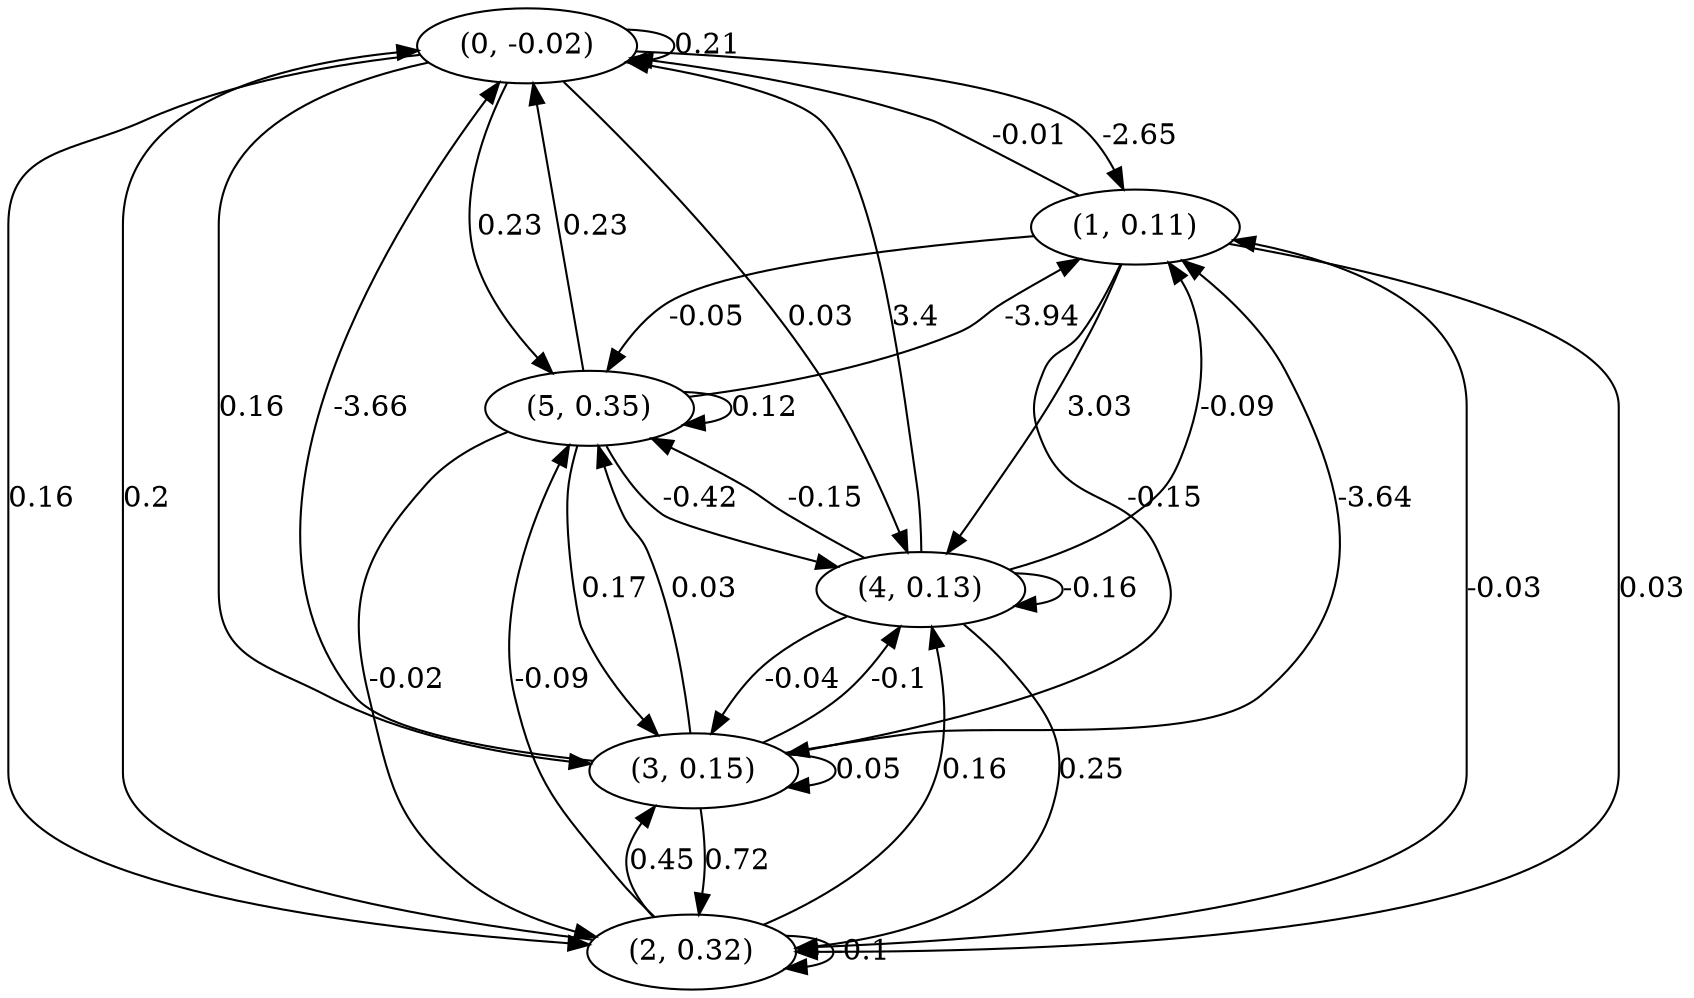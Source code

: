 digraph {
    0 [ label = "(0, -0.02)" ]
    1 [ label = "(1, 0.11)" ]
    2 [ label = "(2, 0.32)" ]
    3 [ label = "(3, 0.15)" ]
    4 [ label = "(4, 0.13)" ]
    5 [ label = "(5, 0.35)" ]
    0 -> 0 [ label = "0.21" ]
    2 -> 2 [ label = "-0.1" ]
    3 -> 3 [ label = "0.05" ]
    4 -> 4 [ label = "-0.16" ]
    5 -> 5 [ label = "0.12" ]
    1 -> 0 [ label = "-0.01" ]
    2 -> 0 [ label = "0.2" ]
    3 -> 0 [ label = "-3.66" ]
    4 -> 0 [ label = "3.4" ]
    5 -> 0 [ label = "0.23" ]
    0 -> 1 [ label = "-2.65" ]
    2 -> 1 [ label = "-0.03" ]
    3 -> 1 [ label = "-3.64" ]
    4 -> 1 [ label = "-0.09" ]
    5 -> 1 [ label = "-3.94" ]
    0 -> 2 [ label = "0.16" ]
    1 -> 2 [ label = "0.03" ]
    3 -> 2 [ label = "0.72" ]
    4 -> 2 [ label = "0.25" ]
    5 -> 2 [ label = "-0.02" ]
    0 -> 3 [ label = "0.16" ]
    1 -> 3 [ label = "-0.15" ]
    2 -> 3 [ label = "0.45" ]
    4 -> 3 [ label = "-0.04" ]
    5 -> 3 [ label = "0.17" ]
    0 -> 4 [ label = "0.03" ]
    1 -> 4 [ label = "3.03" ]
    2 -> 4 [ label = "0.16" ]
    3 -> 4 [ label = "-0.1" ]
    5 -> 4 [ label = "-0.42" ]
    0 -> 5 [ label = "0.23" ]
    1 -> 5 [ label = "-0.05" ]
    2 -> 5 [ label = "-0.09" ]
    3 -> 5 [ label = "0.03" ]
    4 -> 5 [ label = "-0.15" ]
}

